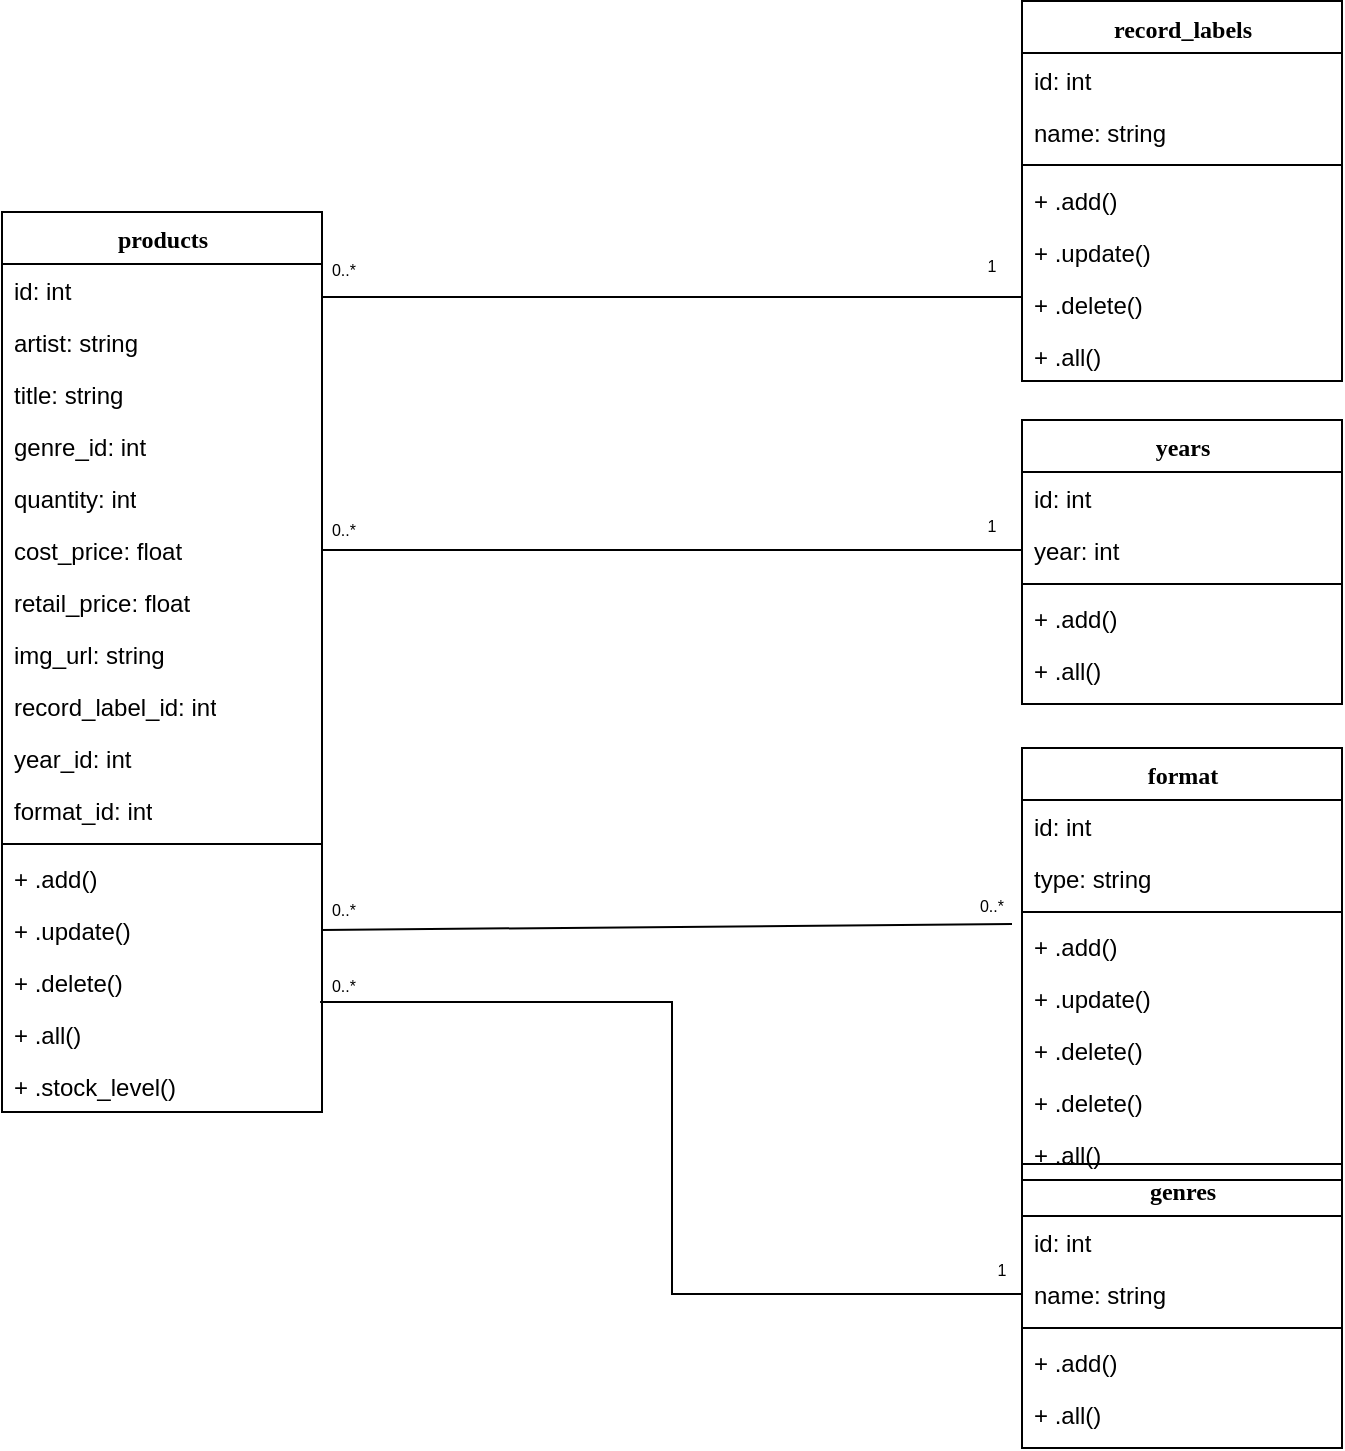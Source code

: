 <mxfile version="10.9.5" type="device"><diagram id="LcATDEA417xBoG_AaYnb" name="Page-1"><mxGraphModel dx="786" dy="582" grid="1" gridSize="10" guides="1" tooltips="1" connect="1" arrows="1" fold="1" page="1" pageScale="1" pageWidth="827" pageHeight="827" math="0" shadow="0"><root><mxCell id="0"/><mxCell id="1" parent="0"/><mxCell id="mWhxvPbhG-tekc-er9v0-1" value="products" style="swimlane;html=1;fontStyle=1;align=center;verticalAlign=top;childLayout=stackLayout;horizontal=1;startSize=26;horizontalStack=0;resizeParent=1;resizeLast=0;collapsible=1;marginBottom=0;swimlaneFillColor=#ffffff;rounded=0;shadow=0;comic=0;labelBackgroundColor=none;strokeColor=#000000;strokeWidth=1;fillColor=none;fontFamily=Verdana;fontSize=12;fontColor=#000000;" parent="1" vertex="1"><mxGeometry x="82" y="144.0" width="160" height="450" as="geometry"/></mxCell><mxCell id="mWhxvPbhG-tekc-er9v0-2" value="id: int" style="text;html=1;strokeColor=none;fillColor=none;align=left;verticalAlign=top;spacingLeft=4;spacingRight=4;whiteSpace=wrap;overflow=hidden;rotatable=0;points=[[0,0.5],[1,0.5]];portConstraint=eastwest;" parent="mWhxvPbhG-tekc-er9v0-1" vertex="1"><mxGeometry y="26" width="160" height="26" as="geometry"/></mxCell><mxCell id="mWhxvPbhG-tekc-er9v0-3" value="artist: string" style="text;html=1;strokeColor=none;fillColor=none;align=left;verticalAlign=top;spacingLeft=4;spacingRight=4;whiteSpace=wrap;overflow=hidden;rotatable=0;points=[[0,0.5],[1,0.5]];portConstraint=eastwest;" parent="mWhxvPbhG-tekc-er9v0-1" vertex="1"><mxGeometry y="52" width="160" height="26" as="geometry"/></mxCell><mxCell id="mWhxvPbhG-tekc-er9v0-4" value="title: string" style="text;html=1;strokeColor=none;fillColor=none;align=left;verticalAlign=top;spacingLeft=4;spacingRight=4;whiteSpace=wrap;overflow=hidden;rotatable=0;points=[[0,0.5],[1,0.5]];portConstraint=eastwest;" parent="mWhxvPbhG-tekc-er9v0-1" vertex="1"><mxGeometry y="78" width="160" height="26" as="geometry"/></mxCell><mxCell id="RV2Hj8lHUjQMnlIdJKk4-2" value="genre_id: int" style="text;html=1;strokeColor=none;fillColor=none;align=left;verticalAlign=top;spacingLeft=4;spacingRight=4;whiteSpace=wrap;overflow=hidden;rotatable=0;points=[[0,0.5],[1,0.5]];portConstraint=eastwest;" vertex="1" parent="mWhxvPbhG-tekc-er9v0-1"><mxGeometry y="104" width="160" height="26" as="geometry"/></mxCell><mxCell id="mWhxvPbhG-tekc-er9v0-5" value="quantity: int" style="text;html=1;strokeColor=none;fillColor=none;align=left;verticalAlign=top;spacingLeft=4;spacingRight=4;whiteSpace=wrap;overflow=hidden;rotatable=0;points=[[0,0.5],[1,0.5]];portConstraint=eastwest;" parent="mWhxvPbhG-tekc-er9v0-1" vertex="1"><mxGeometry y="130" width="160" height="26" as="geometry"/></mxCell><mxCell id="mWhxvPbhG-tekc-er9v0-6" value="cost_price: float" style="text;html=1;strokeColor=none;fillColor=none;align=left;verticalAlign=top;spacingLeft=4;spacingRight=4;whiteSpace=wrap;overflow=hidden;rotatable=0;points=[[0,0.5],[1,0.5]];portConstraint=eastwest;" parent="mWhxvPbhG-tekc-er9v0-1" vertex="1"><mxGeometry y="156" width="160" height="26" as="geometry"/></mxCell><mxCell id="mWhxvPbhG-tekc-er9v0-7" value="retail_price: float" style="text;html=1;strokeColor=none;fillColor=none;align=left;verticalAlign=top;spacingLeft=4;spacingRight=4;whiteSpace=wrap;overflow=hidden;rotatable=0;points=[[0,0.5],[1,0.5]];portConstraint=eastwest;" parent="mWhxvPbhG-tekc-er9v0-1" vertex="1"><mxGeometry y="182" width="160" height="26" as="geometry"/></mxCell><mxCell id="mWhxvPbhG-tekc-er9v0-115" value="img_url: string" style="text;html=1;strokeColor=none;fillColor=none;align=left;verticalAlign=top;spacingLeft=4;spacingRight=4;whiteSpace=wrap;overflow=hidden;rotatable=0;points=[[0,0.5],[1,0.5]];portConstraint=eastwest;" parent="mWhxvPbhG-tekc-er9v0-1" vertex="1"><mxGeometry y="208" width="160" height="26" as="geometry"/></mxCell><mxCell id="mWhxvPbhG-tekc-er9v0-8" value="record_label_id: int" style="text;html=1;strokeColor=none;fillColor=none;align=left;verticalAlign=top;spacingLeft=4;spacingRight=4;whiteSpace=wrap;overflow=hidden;rotatable=0;points=[[0,0.5],[1,0.5]];portConstraint=eastwest;" parent="mWhxvPbhG-tekc-er9v0-1" vertex="1"><mxGeometry y="234" width="160" height="26" as="geometry"/></mxCell><mxCell id="mWhxvPbhG-tekc-er9v0-9" value="year_id: int" style="text;html=1;strokeColor=none;fillColor=none;align=left;verticalAlign=top;spacingLeft=4;spacingRight=4;whiteSpace=wrap;overflow=hidden;rotatable=0;points=[[0,0.5],[1,0.5]];portConstraint=eastwest;" parent="mWhxvPbhG-tekc-er9v0-1" vertex="1"><mxGeometry y="260" width="160" height="26" as="geometry"/></mxCell><mxCell id="mWhxvPbhG-tekc-er9v0-10" value="format_id: int" style="text;html=1;strokeColor=none;fillColor=none;align=left;verticalAlign=top;spacingLeft=4;spacingRight=4;whiteSpace=wrap;overflow=hidden;rotatable=0;points=[[0,0.5],[1,0.5]];portConstraint=eastwest;" parent="mWhxvPbhG-tekc-er9v0-1" vertex="1"><mxGeometry y="286" width="160" height="26" as="geometry"/></mxCell><mxCell id="mWhxvPbhG-tekc-er9v0-11" value="" style="line;html=1;strokeWidth=1;fillColor=none;align=left;verticalAlign=middle;spacingTop=-1;spacingLeft=3;spacingRight=3;rotatable=0;labelPosition=right;points=[];portConstraint=eastwest;" parent="mWhxvPbhG-tekc-er9v0-1" vertex="1"><mxGeometry y="312" width="160" height="8" as="geometry"/></mxCell><mxCell id="mWhxvPbhG-tekc-er9v0-12" value="+ .add()" style="text;html=1;strokeColor=none;fillColor=none;align=left;verticalAlign=top;spacingLeft=4;spacingRight=4;whiteSpace=wrap;overflow=hidden;rotatable=0;points=[[0,0.5],[1,0.5]];portConstraint=eastwest;" parent="mWhxvPbhG-tekc-er9v0-1" vertex="1"><mxGeometry y="320" width="160" height="26" as="geometry"/></mxCell><mxCell id="mWhxvPbhG-tekc-er9v0-14" value="+ .update()" style="text;html=1;strokeColor=none;fillColor=none;align=left;verticalAlign=top;spacingLeft=4;spacingRight=4;whiteSpace=wrap;overflow=hidden;rotatable=0;points=[[0,0.5],[1,0.5]];portConstraint=eastwest;" parent="mWhxvPbhG-tekc-er9v0-1" vertex="1"><mxGeometry y="346" width="160" height="26" as="geometry"/></mxCell><mxCell id="mWhxvPbhG-tekc-er9v0-13" value="+ .delete()" style="text;html=1;strokeColor=none;fillColor=none;align=left;verticalAlign=top;spacingLeft=4;spacingRight=4;whiteSpace=wrap;overflow=hidden;rotatable=0;points=[[0,0.5],[1,0.5]];portConstraint=eastwest;" parent="mWhxvPbhG-tekc-er9v0-1" vertex="1"><mxGeometry y="372" width="160" height="26" as="geometry"/></mxCell><mxCell id="mWhxvPbhG-tekc-er9v0-15" value="+ .all()" style="text;html=1;strokeColor=none;fillColor=none;align=left;verticalAlign=top;spacingLeft=4;spacingRight=4;whiteSpace=wrap;overflow=hidden;rotatable=0;points=[[0,0.5],[1,0.5]];portConstraint=eastwest;" parent="mWhxvPbhG-tekc-er9v0-1" vertex="1"><mxGeometry y="398" width="160" height="26" as="geometry"/></mxCell><mxCell id="mWhxvPbhG-tekc-er9v0-16" value="+ .stock_level()" style="text;html=1;strokeColor=none;fillColor=none;align=left;verticalAlign=top;spacingLeft=4;spacingRight=4;whiteSpace=wrap;overflow=hidden;rotatable=0;points=[[0,0.5],[1,0.5]];portConstraint=eastwest;" parent="mWhxvPbhG-tekc-er9v0-1" vertex="1"><mxGeometry y="424" width="160" height="26" as="geometry"/></mxCell><mxCell id="mWhxvPbhG-tekc-er9v0-39" style="edgeStyle=elbowEdgeStyle;html=1;labelBackgroundColor=none;startFill=0;startSize=8;endArrow=none;endFill=0;endSize=16;fontFamily=Verdana;fontSize=12;elbow=vertical;" parent="1" source="mWhxvPbhG-tekc-er9v0-1" target="mWhxvPbhG-tekc-er9v0-20" edge="1"><mxGeometry relative="1" as="geometry"><mxPoint x="242" y="259.882" as="sourcePoint"/></mxGeometry></mxCell><mxCell id="mWhxvPbhG-tekc-er9v0-103" style="edgeStyle=orthogonalEdgeStyle;rounded=0;orthogonalLoop=1;jettySize=auto;html=1;endArrow=none;endFill=0;entryX=1;entryY=0.5;entryDx=0;entryDy=0;" parent="1" source="mWhxvPbhG-tekc-er9v0-86" target="mWhxvPbhG-tekc-er9v0-6" edge="1"><mxGeometry relative="1" as="geometry"/></mxCell><mxCell id="mWhxvPbhG-tekc-er9v0-20" value="record_labels" style="swimlane;html=1;fontStyle=1;align=center;verticalAlign=top;childLayout=stackLayout;horizontal=1;startSize=26;horizontalStack=0;resizeParent=1;resizeLast=0;collapsible=1;marginBottom=0;swimlaneFillColor=#ffffff;rounded=0;shadow=0;comic=0;labelBackgroundColor=none;strokeColor=#000000;strokeWidth=1;fillColor=none;fontFamily=Verdana;fontSize=12;fontColor=#000000;" parent="1" vertex="1"><mxGeometry x="592" y="38.5" width="160" height="190" as="geometry"/></mxCell><mxCell id="mWhxvPbhG-tekc-er9v0-21" value="id: int" style="text;html=1;strokeColor=none;fillColor=none;align=left;verticalAlign=top;spacingLeft=4;spacingRight=4;whiteSpace=wrap;overflow=hidden;rotatable=0;points=[[0,0.5],[1,0.5]];portConstraint=eastwest;" parent="mWhxvPbhG-tekc-er9v0-20" vertex="1"><mxGeometry y="26" width="160" height="26" as="geometry"/></mxCell><mxCell id="mWhxvPbhG-tekc-er9v0-22" value="name: string" style="text;html=1;strokeColor=none;fillColor=none;align=left;verticalAlign=top;spacingLeft=4;spacingRight=4;whiteSpace=wrap;overflow=hidden;rotatable=0;points=[[0,0.5],[1,0.5]];portConstraint=eastwest;" parent="mWhxvPbhG-tekc-er9v0-20" vertex="1"><mxGeometry y="52" width="160" height="26" as="geometry"/></mxCell><mxCell id="mWhxvPbhG-tekc-er9v0-27" value="" style="line;html=1;strokeWidth=1;fillColor=none;align=left;verticalAlign=middle;spacingTop=-1;spacingLeft=3;spacingRight=3;rotatable=0;labelPosition=right;points=[];portConstraint=eastwest;" parent="mWhxvPbhG-tekc-er9v0-20" vertex="1"><mxGeometry y="78" width="160" height="8" as="geometry"/></mxCell><mxCell id="mWhxvPbhG-tekc-er9v0-79" value="+ .add()" style="text;html=1;strokeColor=none;fillColor=none;align=left;verticalAlign=top;spacingLeft=4;spacingRight=4;whiteSpace=wrap;overflow=hidden;rotatable=0;points=[[0,0.5],[1,0.5]];portConstraint=eastwest;" parent="mWhxvPbhG-tekc-er9v0-20" vertex="1"><mxGeometry y="86" width="160" height="26" as="geometry"/></mxCell><mxCell id="mWhxvPbhG-tekc-er9v0-81" value="+ .update()" style="text;html=1;strokeColor=none;fillColor=none;align=left;verticalAlign=top;spacingLeft=4;spacingRight=4;whiteSpace=wrap;overflow=hidden;rotatable=0;points=[[0,0.5],[1,0.5]];portConstraint=eastwest;" parent="mWhxvPbhG-tekc-er9v0-20" vertex="1"><mxGeometry y="112" width="160" height="26" as="geometry"/></mxCell><mxCell id="mWhxvPbhG-tekc-er9v0-80" value="+ .delete()" style="text;html=1;strokeColor=none;fillColor=none;align=left;verticalAlign=top;spacingLeft=4;spacingRight=4;whiteSpace=wrap;overflow=hidden;rotatable=0;points=[[0,0.5],[1,0.5]];portConstraint=eastwest;" parent="mWhxvPbhG-tekc-er9v0-20" vertex="1"><mxGeometry y="138" width="160" height="26" as="geometry"/></mxCell><mxCell id="mWhxvPbhG-tekc-er9v0-82" value="+ .all()" style="text;html=1;strokeColor=none;fillColor=none;align=left;verticalAlign=top;spacingLeft=4;spacingRight=4;whiteSpace=wrap;overflow=hidden;rotatable=0;points=[[0,0.5],[1,0.5]];portConstraint=eastwest;" parent="mWhxvPbhG-tekc-er9v0-20" vertex="1"><mxGeometry y="164" width="160" height="26" as="geometry"/></mxCell><mxCell id="mWhxvPbhG-tekc-er9v0-84" value="years" style="swimlane;html=1;fontStyle=1;align=center;verticalAlign=top;childLayout=stackLayout;horizontal=1;startSize=26;horizontalStack=0;resizeParent=1;resizeLast=0;collapsible=1;marginBottom=0;swimlaneFillColor=#ffffff;rounded=0;shadow=0;comic=0;labelBackgroundColor=none;strokeColor=#000000;strokeWidth=1;fillColor=none;fontFamily=Verdana;fontSize=12;fontColor=#000000;" parent="1" vertex="1"><mxGeometry x="592" y="248" width="160" height="142" as="geometry"/></mxCell><mxCell id="mWhxvPbhG-tekc-er9v0-85" value="id: int" style="text;html=1;strokeColor=none;fillColor=none;align=left;verticalAlign=top;spacingLeft=4;spacingRight=4;whiteSpace=wrap;overflow=hidden;rotatable=0;points=[[0,0.5],[1,0.5]];portConstraint=eastwest;" parent="mWhxvPbhG-tekc-er9v0-84" vertex="1"><mxGeometry y="26" width="160" height="26" as="geometry"/></mxCell><mxCell id="mWhxvPbhG-tekc-er9v0-86" value="year: int" style="text;html=1;strokeColor=none;fillColor=none;align=left;verticalAlign=top;spacingLeft=4;spacingRight=4;whiteSpace=wrap;overflow=hidden;rotatable=0;points=[[0,0.5],[1,0.5]];portConstraint=eastwest;" parent="mWhxvPbhG-tekc-er9v0-84" vertex="1"><mxGeometry y="52" width="160" height="26" as="geometry"/></mxCell><mxCell id="mWhxvPbhG-tekc-er9v0-87" value="" style="line;html=1;strokeWidth=1;fillColor=none;align=left;verticalAlign=middle;spacingTop=-1;spacingLeft=3;spacingRight=3;rotatable=0;labelPosition=right;points=[];portConstraint=eastwest;" parent="mWhxvPbhG-tekc-er9v0-84" vertex="1"><mxGeometry y="78" width="160" height="8" as="geometry"/></mxCell><mxCell id="mWhxvPbhG-tekc-er9v0-88" value="+ .add()" style="text;html=1;strokeColor=none;fillColor=none;align=left;verticalAlign=top;spacingLeft=4;spacingRight=4;whiteSpace=wrap;overflow=hidden;rotatable=0;points=[[0,0.5],[1,0.5]];portConstraint=eastwest;" parent="mWhxvPbhG-tekc-er9v0-84" vertex="1"><mxGeometry y="86" width="160" height="26" as="geometry"/></mxCell><mxCell id="mWhxvPbhG-tekc-er9v0-91" value="+ .all()" style="text;html=1;strokeColor=none;fillColor=none;align=left;verticalAlign=top;spacingLeft=4;spacingRight=4;whiteSpace=wrap;overflow=hidden;rotatable=0;points=[[0,0.5],[1,0.5]];portConstraint=eastwest;" parent="mWhxvPbhG-tekc-er9v0-84" vertex="1"><mxGeometry y="112" width="160" height="26" as="geometry"/></mxCell><mxCell id="mWhxvPbhG-tekc-er9v0-93" value="format" style="swimlane;html=1;fontStyle=1;align=center;verticalAlign=top;childLayout=stackLayout;horizontal=1;startSize=26;horizontalStack=0;resizeParent=1;resizeLast=0;collapsible=1;marginBottom=0;swimlaneFillColor=#ffffff;rounded=0;shadow=0;comic=0;labelBackgroundColor=none;strokeColor=#000000;strokeWidth=1;fillColor=none;fontFamily=Verdana;fontSize=12;fontColor=#000000;" parent="1" vertex="1"><mxGeometry x="592" y="412" width="160" height="216" as="geometry"/></mxCell><mxCell id="mWhxvPbhG-tekc-er9v0-94" value="id: int" style="text;html=1;strokeColor=none;fillColor=none;align=left;verticalAlign=top;spacingLeft=4;spacingRight=4;whiteSpace=wrap;overflow=hidden;rotatable=0;points=[[0,0.5],[1,0.5]];portConstraint=eastwest;" parent="mWhxvPbhG-tekc-er9v0-93" vertex="1"><mxGeometry y="26" width="160" height="26" as="geometry"/></mxCell><mxCell id="mWhxvPbhG-tekc-er9v0-95" value="type: string" style="text;html=1;strokeColor=none;fillColor=none;align=left;verticalAlign=top;spacingLeft=4;spacingRight=4;whiteSpace=wrap;overflow=hidden;rotatable=0;points=[[0,0.5],[1,0.5]];portConstraint=eastwest;" parent="mWhxvPbhG-tekc-er9v0-93" vertex="1"><mxGeometry y="52" width="160" height="26" as="geometry"/></mxCell><mxCell id="mWhxvPbhG-tekc-er9v0-96" value="" style="line;html=1;strokeWidth=1;fillColor=none;align=left;verticalAlign=middle;spacingTop=-1;spacingLeft=3;spacingRight=3;rotatable=0;labelPosition=right;points=[];portConstraint=eastwest;" parent="mWhxvPbhG-tekc-er9v0-93" vertex="1"><mxGeometry y="78" width="160" height="8" as="geometry"/></mxCell><mxCell id="mWhxvPbhG-tekc-er9v0-97" value="+ .add()" style="text;html=1;strokeColor=none;fillColor=none;align=left;verticalAlign=top;spacingLeft=4;spacingRight=4;whiteSpace=wrap;overflow=hidden;rotatable=0;points=[[0,0.5],[1,0.5]];portConstraint=eastwest;" parent="mWhxvPbhG-tekc-er9v0-93" vertex="1"><mxGeometry y="86" width="160" height="26" as="geometry"/></mxCell><mxCell id="mWhxvPbhG-tekc-er9v0-98" value="+ .update()" style="text;html=1;strokeColor=none;fillColor=none;align=left;verticalAlign=top;spacingLeft=4;spacingRight=4;whiteSpace=wrap;overflow=hidden;rotatable=0;points=[[0,0.5],[1,0.5]];portConstraint=eastwest;" parent="mWhxvPbhG-tekc-er9v0-93" vertex="1"><mxGeometry y="112" width="160" height="26" as="geometry"/></mxCell><mxCell id="RV2Hj8lHUjQMnlIdJKk4-14" value="+ .delete()" style="text;html=1;strokeColor=none;fillColor=none;align=left;verticalAlign=top;spacingLeft=4;spacingRight=4;whiteSpace=wrap;overflow=hidden;rotatable=0;points=[[0,0.5],[1,0.5]];portConstraint=eastwest;" vertex="1" parent="mWhxvPbhG-tekc-er9v0-93"><mxGeometry y="138" width="160" height="26" as="geometry"/></mxCell><mxCell id="mWhxvPbhG-tekc-er9v0-99" value="+ .delete()" style="text;html=1;strokeColor=none;fillColor=none;align=left;verticalAlign=top;spacingLeft=4;spacingRight=4;whiteSpace=wrap;overflow=hidden;rotatable=0;points=[[0,0.5],[1,0.5]];portConstraint=eastwest;" parent="mWhxvPbhG-tekc-er9v0-93" vertex="1"><mxGeometry y="164" width="160" height="26" as="geometry"/></mxCell><mxCell id="mWhxvPbhG-tekc-er9v0-100" value="+ .all()" style="text;html=1;strokeColor=none;fillColor=none;align=left;verticalAlign=top;spacingLeft=4;spacingRight=4;whiteSpace=wrap;overflow=hidden;rotatable=0;points=[[0,0.5],[1,0.5]];portConstraint=eastwest;" parent="mWhxvPbhG-tekc-er9v0-93" vertex="1"><mxGeometry y="190" width="160" height="26" as="geometry"/></mxCell><mxCell id="mWhxvPbhG-tekc-er9v0-105" value="" style="endArrow=none;html=1;exitX=1;exitY=0.5;exitDx=0;exitDy=0;entryX=0.75;entryY=1;entryDx=0;entryDy=0;" parent="1" source="mWhxvPbhG-tekc-er9v0-14" target="mWhxvPbhG-tekc-er9v0-109" edge="1"><mxGeometry width="50" height="50" relative="1" as="geometry"><mxPoint x="542" y="520.5" as="sourcePoint"/><mxPoint x="592" y="470.5" as="targetPoint"/></mxGeometry></mxCell><mxCell id="mWhxvPbhG-tekc-er9v0-109" value="&lt;font style=&quot;font-size: 8px&quot;&gt;0..*&lt;/font&gt;" style="text;html=1;strokeColor=none;fillColor=none;align=center;verticalAlign=middle;whiteSpace=wrap;rounded=0;" parent="1" vertex="1"><mxGeometry x="557" y="480" width="40" height="20" as="geometry"/></mxCell><mxCell id="xfmilMDMMA-foV3_l33d-1" value="&lt;font style=&quot;font-size: 8px&quot;&gt;1&lt;/font&gt;" style="text;html=1;strokeColor=none;fillColor=none;align=center;verticalAlign=middle;whiteSpace=wrap;rounded=0;" parent="1" vertex="1"><mxGeometry x="557" y="290" width="40" height="20" as="geometry"/></mxCell><mxCell id="xfmilMDMMA-foV3_l33d-2" value="&lt;font style=&quot;font-size: 8px&quot;&gt;1&lt;/font&gt;" style="text;html=1;strokeColor=none;fillColor=none;align=center;verticalAlign=middle;whiteSpace=wrap;rounded=0;" parent="1" vertex="1"><mxGeometry x="557" y="160" width="40" height="20" as="geometry"/></mxCell><mxCell id="xfmilMDMMA-foV3_l33d-3" value="&lt;font style=&quot;font-size: 8px&quot;&gt;0..*&lt;/font&gt;" style="text;html=1;strokeColor=none;fillColor=none;align=center;verticalAlign=middle;whiteSpace=wrap;rounded=0;" parent="1" vertex="1"><mxGeometry x="233" y="482" width="40" height="20" as="geometry"/></mxCell><mxCell id="xfmilMDMMA-foV3_l33d-4" value="&lt;font style=&quot;font-size: 8px&quot;&gt;0..*&lt;/font&gt;" style="text;html=1;strokeColor=none;fillColor=none;align=center;verticalAlign=middle;whiteSpace=wrap;rounded=0;" parent="1" vertex="1"><mxGeometry x="233" y="292" width="40" height="20" as="geometry"/></mxCell><mxCell id="xfmilMDMMA-foV3_l33d-5" value="&lt;font style=&quot;font-size: 8px&quot;&gt;0..*&lt;/font&gt;" style="text;html=1;strokeColor=none;fillColor=none;align=center;verticalAlign=middle;whiteSpace=wrap;rounded=0;" parent="1" vertex="1"><mxGeometry x="233" y="162" width="40" height="20" as="geometry"/></mxCell><mxCell id="RV2Hj8lHUjQMnlIdJKk4-3" value="genres" style="swimlane;html=1;fontStyle=1;align=center;verticalAlign=top;childLayout=stackLayout;horizontal=1;startSize=26;horizontalStack=0;resizeParent=1;resizeLast=0;collapsible=1;marginBottom=0;swimlaneFillColor=#ffffff;rounded=0;shadow=0;comic=0;labelBackgroundColor=none;strokeColor=#000000;strokeWidth=1;fillColor=none;fontFamily=Verdana;fontSize=12;fontColor=#000000;" vertex="1" parent="1"><mxGeometry x="592" y="620" width="160" height="142" as="geometry"/></mxCell><mxCell id="RV2Hj8lHUjQMnlIdJKk4-4" value="id: int" style="text;html=1;strokeColor=none;fillColor=none;align=left;verticalAlign=top;spacingLeft=4;spacingRight=4;whiteSpace=wrap;overflow=hidden;rotatable=0;points=[[0,0.5],[1,0.5]];portConstraint=eastwest;" vertex="1" parent="RV2Hj8lHUjQMnlIdJKk4-3"><mxGeometry y="26" width="160" height="26" as="geometry"/></mxCell><mxCell id="RV2Hj8lHUjQMnlIdJKk4-5" value="name: string" style="text;html=1;strokeColor=none;fillColor=none;align=left;verticalAlign=top;spacingLeft=4;spacingRight=4;whiteSpace=wrap;overflow=hidden;rotatable=0;points=[[0,0.5],[1,0.5]];portConstraint=eastwest;" vertex="1" parent="RV2Hj8lHUjQMnlIdJKk4-3"><mxGeometry y="52" width="160" height="26" as="geometry"/></mxCell><mxCell id="RV2Hj8lHUjQMnlIdJKk4-6" value="" style="line;html=1;strokeWidth=1;fillColor=none;align=left;verticalAlign=middle;spacingTop=-1;spacingLeft=3;spacingRight=3;rotatable=0;labelPosition=right;points=[];portConstraint=eastwest;" vertex="1" parent="RV2Hj8lHUjQMnlIdJKk4-3"><mxGeometry y="78" width="160" height="8" as="geometry"/></mxCell><mxCell id="RV2Hj8lHUjQMnlIdJKk4-7" value="+ .add()" style="text;html=1;strokeColor=none;fillColor=none;align=left;verticalAlign=top;spacingLeft=4;spacingRight=4;whiteSpace=wrap;overflow=hidden;rotatable=0;points=[[0,0.5],[1,0.5]];portConstraint=eastwest;" vertex="1" parent="RV2Hj8lHUjQMnlIdJKk4-3"><mxGeometry y="86" width="160" height="26" as="geometry"/></mxCell><mxCell id="RV2Hj8lHUjQMnlIdJKk4-8" value="+ .all()" style="text;html=1;strokeColor=none;fillColor=none;align=left;verticalAlign=top;spacingLeft=4;spacingRight=4;whiteSpace=wrap;overflow=hidden;rotatable=0;points=[[0,0.5],[1,0.5]];portConstraint=eastwest;" vertex="1" parent="RV2Hj8lHUjQMnlIdJKk4-3"><mxGeometry y="112" width="160" height="26" as="geometry"/></mxCell><mxCell id="RV2Hj8lHUjQMnlIdJKk4-11" style="edgeStyle=orthogonalEdgeStyle;rounded=0;orthogonalLoop=1;jettySize=auto;html=1;endArrow=none;endFill=0;entryX=0.994;entryY=-0.115;entryDx=0;entryDy=0;entryPerimeter=0;" edge="1" parent="1" source="RV2Hj8lHUjQMnlIdJKk4-5" target="mWhxvPbhG-tekc-er9v0-15"><mxGeometry relative="1" as="geometry"><mxPoint x="540" y="685" as="targetPoint"/></mxGeometry></mxCell><mxCell id="RV2Hj8lHUjQMnlIdJKk4-12" value="&lt;font style=&quot;font-size: 8px&quot;&gt;0..*&lt;/font&gt;" style="text;html=1;strokeColor=none;fillColor=none;align=center;verticalAlign=middle;whiteSpace=wrap;rounded=0;" vertex="1" parent="1"><mxGeometry x="233" y="520" width="40" height="20" as="geometry"/></mxCell><mxCell id="RV2Hj8lHUjQMnlIdJKk4-13" value="&lt;font style=&quot;font-size: 8px&quot;&gt;1&lt;/font&gt;" style="text;html=1;strokeColor=none;fillColor=none;align=center;verticalAlign=middle;whiteSpace=wrap;rounded=0;" vertex="1" parent="1"><mxGeometry x="562" y="662" width="40" height="20" as="geometry"/></mxCell></root></mxGraphModel></diagram></mxfile>